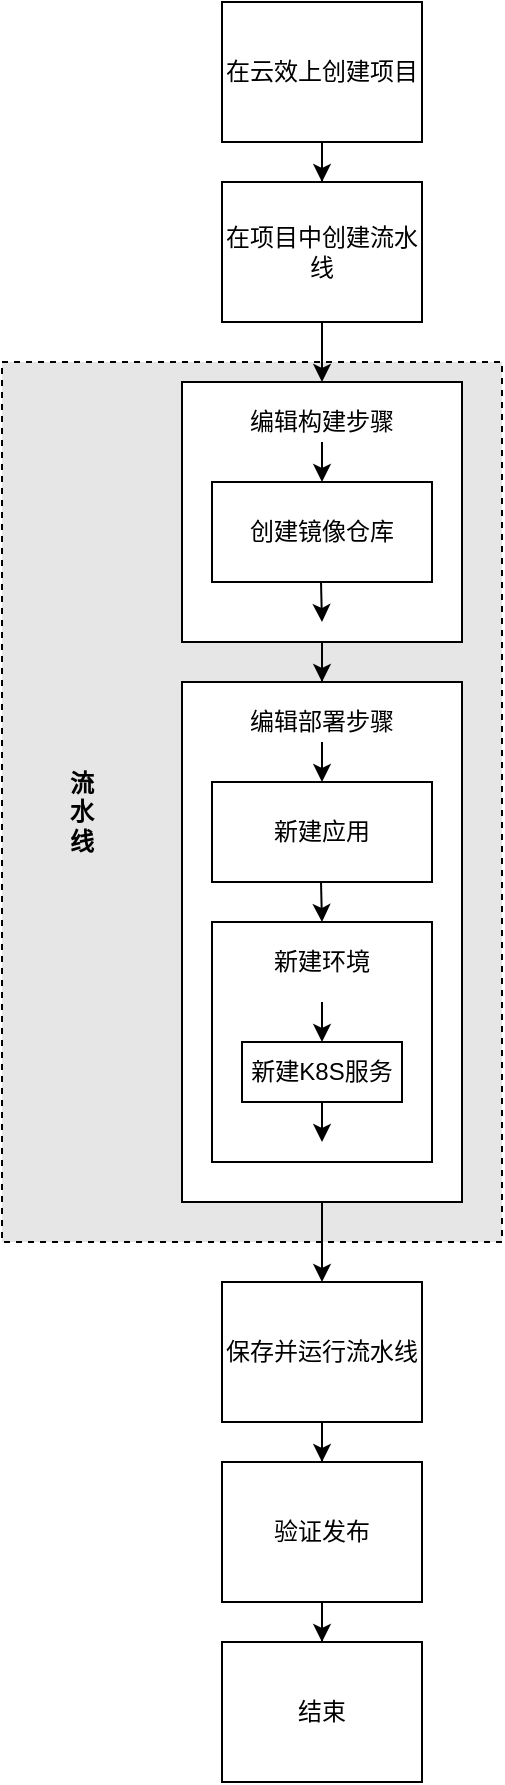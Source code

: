 <mxfile version="12.6.5" type="device"><diagram id="uRfFGSJZLu0iFcKGjjBB" name="Page-1"><mxGraphModel dx="1038" dy="607" grid="1" gridSize="10" guides="1" tooltips="1" connect="1" arrows="1" fold="1" page="1" pageScale="1" pageWidth="2339" pageHeight="3300" math="0" shadow="0"><root><mxCell id="0"/><mxCell id="1" parent="0"/><mxCell id="YfQzNIV--gIDMFuakn8J-26" value="" style="rounded=0;whiteSpace=wrap;html=1;dashed=1;fillColor=#E6E6E6;" vertex="1" parent="1"><mxGeometry x="180" y="250" width="250" height="440" as="geometry"/></mxCell><mxCell id="YfQzNIV--gIDMFuakn8J-3" style="edgeStyle=orthogonalEdgeStyle;rounded=0;orthogonalLoop=1;jettySize=auto;html=1;entryX=0.5;entryY=0;entryDx=0;entryDy=0;" edge="1" parent="1" source="YfQzNIV--gIDMFuakn8J-1" target="YfQzNIV--gIDMFuakn8J-2"><mxGeometry relative="1" as="geometry"/></mxCell><mxCell id="YfQzNIV--gIDMFuakn8J-1" value="在云效上创建项目" style="rounded=0;whiteSpace=wrap;html=1;" vertex="1" parent="1"><mxGeometry x="290" y="70" width="100" height="70" as="geometry"/></mxCell><mxCell id="YfQzNIV--gIDMFuakn8J-6" style="edgeStyle=orthogonalEdgeStyle;rounded=0;orthogonalLoop=1;jettySize=auto;html=1;" edge="1" parent="1" source="YfQzNIV--gIDMFuakn8J-2" target="YfQzNIV--gIDMFuakn8J-4"><mxGeometry relative="1" as="geometry"/></mxCell><mxCell id="YfQzNIV--gIDMFuakn8J-2" value="在项目中创建流水线" style="rounded=0;whiteSpace=wrap;html=1;" vertex="1" parent="1"><mxGeometry x="290" y="160" width="100" height="70" as="geometry"/></mxCell><mxCell id="YfQzNIV--gIDMFuakn8J-7" style="edgeStyle=orthogonalEdgeStyle;rounded=0;orthogonalLoop=1;jettySize=auto;html=1;" edge="1" parent="1" source="YfQzNIV--gIDMFuakn8J-4" target="YfQzNIV--gIDMFuakn8J-5"><mxGeometry relative="1" as="geometry"/></mxCell><mxCell id="YfQzNIV--gIDMFuakn8J-4" value="" style="rounded=0;whiteSpace=wrap;html=1;" vertex="1" parent="1"><mxGeometry x="270" y="260" width="140" height="130" as="geometry"/></mxCell><mxCell id="YfQzNIV--gIDMFuakn8J-5" value="" style="rounded=0;whiteSpace=wrap;html=1;" vertex="1" parent="1"><mxGeometry x="270" y="410" width="140" height="260" as="geometry"/></mxCell><mxCell id="YfQzNIV--gIDMFuakn8J-8" value="编辑构建步骤" style="text;html=1;strokeColor=none;fillColor=none;align=center;verticalAlign=middle;whiteSpace=wrap;rounded=0;" vertex="1" parent="1"><mxGeometry x="295" y="270" width="90" height="20" as="geometry"/></mxCell><mxCell id="YfQzNIV--gIDMFuakn8J-9" value="创建镜像仓库" style="rounded=0;whiteSpace=wrap;html=1;" vertex="1" parent="1"><mxGeometry x="285" y="310" width="110" height="50" as="geometry"/></mxCell><mxCell id="YfQzNIV--gIDMFuakn8J-10" value="" style="rounded=0;whiteSpace=wrap;html=1;" vertex="1" parent="1"><mxGeometry x="285" y="530" width="110" height="120" as="geometry"/></mxCell><mxCell id="YfQzNIV--gIDMFuakn8J-11" value="" style="endArrow=classic;html=1;entryX=0.5;entryY=0;entryDx=0;entryDy=0;" edge="1" parent="1" target="YfQzNIV--gIDMFuakn8J-9"><mxGeometry width="50" height="50" relative="1" as="geometry"><mxPoint x="340" y="290" as="sourcePoint"/><mxPoint x="325" y="260" as="targetPoint"/></mxGeometry></mxCell><mxCell id="YfQzNIV--gIDMFuakn8J-13" value="" style="endArrow=classic;html=1;" edge="1" parent="1"><mxGeometry width="50" height="50" relative="1" as="geometry"><mxPoint x="339.5" y="360" as="sourcePoint"/><mxPoint x="340" y="380" as="targetPoint"/></mxGeometry></mxCell><mxCell id="YfQzNIV--gIDMFuakn8J-14" value="新建应用" style="rounded=0;whiteSpace=wrap;html=1;" vertex="1" parent="1"><mxGeometry x="285" y="460" width="110" height="50" as="geometry"/></mxCell><mxCell id="YfQzNIV--gIDMFuakn8J-15" value="" style="endArrow=classic;html=1;entryX=0.5;entryY=0;entryDx=0;entryDy=0;" edge="1" parent="1" target="YfQzNIV--gIDMFuakn8J-14"><mxGeometry width="50" height="50" relative="1" as="geometry"><mxPoint x="340" y="440" as="sourcePoint"/><mxPoint x="325" y="410" as="targetPoint"/></mxGeometry></mxCell><mxCell id="YfQzNIV--gIDMFuakn8J-16" value="" style="endArrow=classic;html=1;" edge="1" parent="1"><mxGeometry width="50" height="50" relative="1" as="geometry"><mxPoint x="339.5" y="510" as="sourcePoint"/><mxPoint x="340" y="530" as="targetPoint"/></mxGeometry></mxCell><mxCell id="YfQzNIV--gIDMFuakn8J-17" value="编辑部署步骤" style="text;html=1;strokeColor=none;fillColor=none;align=center;verticalAlign=middle;whiteSpace=wrap;rounded=0;" vertex="1" parent="1"><mxGeometry x="295" y="420" width="90" height="20" as="geometry"/></mxCell><mxCell id="YfQzNIV--gIDMFuakn8J-22" value="新建环境" style="text;html=1;strokeColor=none;fillColor=none;align=center;verticalAlign=middle;whiteSpace=wrap;rounded=0;" vertex="1" parent="1"><mxGeometry x="315" y="540" width="50" height="20" as="geometry"/></mxCell><mxCell id="YfQzNIV--gIDMFuakn8J-23" value="新建K8S服务" style="rounded=0;whiteSpace=wrap;html=1;" vertex="1" parent="1"><mxGeometry x="300" y="590" width="80" height="30" as="geometry"/></mxCell><mxCell id="YfQzNIV--gIDMFuakn8J-25" value="" style="endArrow=classic;html=1;exitX=0.5;exitY=1;exitDx=0;exitDy=0;" edge="1" parent="1" source="YfQzNIV--gIDMFuakn8J-23"><mxGeometry width="50" height="50" relative="1" as="geometry"><mxPoint x="110" y="740" as="sourcePoint"/><mxPoint x="340" y="640" as="targetPoint"/></mxGeometry></mxCell><mxCell id="YfQzNIV--gIDMFuakn8J-27" value="&lt;font face=&quot;Helvetica&quot;&gt;&lt;b&gt;流&lt;br&gt;水&lt;br&gt;线&lt;/b&gt;&lt;/font&gt;" style="text;html=1;strokeColor=none;fillColor=none;align=center;verticalAlign=middle;whiteSpace=wrap;rounded=0;dashed=1;fontFamily=Verdana;flipV=1;" vertex="1" parent="1"><mxGeometry x="200" y="390" width="40" height="170" as="geometry"/></mxCell><mxCell id="YfQzNIV--gIDMFuakn8J-31" style="edgeStyle=orthogonalEdgeStyle;rounded=0;orthogonalLoop=1;jettySize=auto;html=1;fontFamily=Verdana;" edge="1" parent="1" source="YfQzNIV--gIDMFuakn8J-28" target="YfQzNIV--gIDMFuakn8J-30"><mxGeometry relative="1" as="geometry"/></mxCell><mxCell id="YfQzNIV--gIDMFuakn8J-28" value="保存并运行流水线" style="rounded=0;whiteSpace=wrap;html=1;" vertex="1" parent="1"><mxGeometry x="290" y="710" width="100" height="70" as="geometry"/></mxCell><mxCell id="YfQzNIV--gIDMFuakn8J-29" value="" style="endArrow=classic;html=1;fontFamily=Verdana;exitX=0.5;exitY=1;exitDx=0;exitDy=0;entryX=0.5;entryY=0;entryDx=0;entryDy=0;" edge="1" parent="1" source="YfQzNIV--gIDMFuakn8J-5" target="YfQzNIV--gIDMFuakn8J-28"><mxGeometry width="50" height="50" relative="1" as="geometry"><mxPoint x="460" y="840" as="sourcePoint"/><mxPoint x="510" y="790" as="targetPoint"/></mxGeometry></mxCell><mxCell id="YfQzNIV--gIDMFuakn8J-33" style="edgeStyle=orthogonalEdgeStyle;rounded=0;orthogonalLoop=1;jettySize=auto;html=1;fontFamily=Verdana;" edge="1" parent="1" source="YfQzNIV--gIDMFuakn8J-30" target="YfQzNIV--gIDMFuakn8J-32"><mxGeometry relative="1" as="geometry"/></mxCell><mxCell id="YfQzNIV--gIDMFuakn8J-30" value="验证发布" style="rounded=0;whiteSpace=wrap;html=1;" vertex="1" parent="1"><mxGeometry x="290" y="800" width="100" height="70" as="geometry"/></mxCell><mxCell id="YfQzNIV--gIDMFuakn8J-32" value="结束" style="rounded=0;whiteSpace=wrap;html=1;" vertex="1" parent="1"><mxGeometry x="290" y="890" width="100" height="70" as="geometry"/></mxCell><mxCell id="YfQzNIV--gIDMFuakn8J-36" value="" style="endArrow=classic;html=1;fontFamily=Verdana;entryX=0.5;entryY=0;entryDx=0;entryDy=0;" edge="1" parent="1" target="YfQzNIV--gIDMFuakn8J-23"><mxGeometry width="50" height="50" relative="1" as="geometry"><mxPoint x="340" y="570" as="sourcePoint"/><mxPoint x="370" y="550" as="targetPoint"/></mxGeometry></mxCell></root></mxGraphModel></diagram></mxfile>